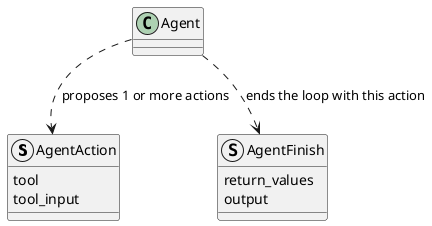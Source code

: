' DataClasses holds the information for the agent runs. This information is used by the LLM to generate the responses for given task

@startuml


' This is a dataclass that represents the action an agent should take. 
' It has a tool property (which is the name of the tool that should be invoked) and a tool_input property (the input to that tool)
' https://api.python.langchain.com/en/latest/agents/langchain_core.agents.AgentAction.html
' https://api.python.langchain.com/en/latest/agents/langchain_core.agents.AgentAction.html#langchain_core.agents.AgentAction
struct AgentAction{
    tool
    tool_input
}

' This represents the final result from an agent, when it is ready to return to the user. 
' It contains a return_values key-value mapping, which contains the final agent output. 
' Usually, this contains an output key containing a string that is the agent's response.
' https://api.python.langchain.com/en/latest/agents/langchain_core.agents.AgentFinish.html
struct AgentFinish {
    return_values
    output
}

' These represent previous agent actions and corresponding outputs from this CURRENT agent run. 
' These are important to pass to future iteration so the agent knows what work it has already done. 
' This is typed as a List[Tuple[AgentAction, Any]]. Note that observation is currently left as type Any to be maximally flexible. 
' In practice, this is often a string.
' https://python.langchain.com/v0.1/docs/modules/agents/how_to/intermediate_steps/
' class IntermediateSteps{
'     List[Tuple[AgentAction, Any]]
' }

' This is the chain responsible for deciding what step to take next.
class Agent{}

Agent ..> AgentAction : proposes 1 or more actions
Agent ..> AgentFinish : ends the loop with this action

' The agent executor is the runtime for an agent. This is what actually calls the agent, 
' executes the actions it chooses, passes the action outputs back to the agent, and repeats.
' class AgentExecutor{}

' AgentExecutor ..> Agent : get_actions_and_execute


@enduml